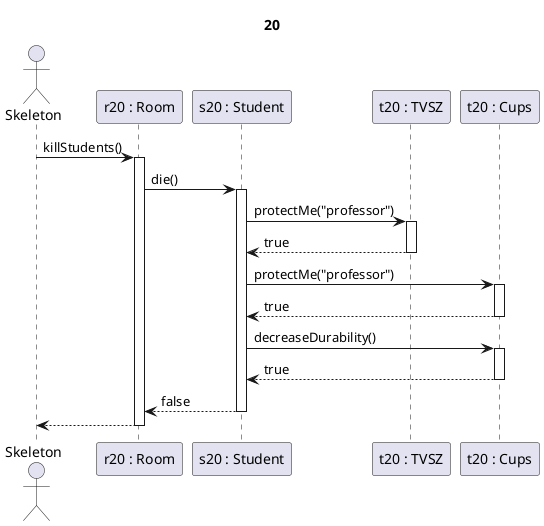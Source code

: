 @startuml oktato_tamad

title 20

actor Skeleton as sk
participant "r20 : Room" as r
participant "s20 : Student" as s
participant "t20 : TVSZ" as t
participant "t20 : Cups" as c

sk->r ++: killStudents()

r -> s ++: die()

s->t ++: protectMe("professor")
t-->s --: true

s->c ++: protectMe("professor")
c-->s --: true

s->c ++: decreaseDurability()
c-->s --: true

s-->r --: false

r-->sk --:

@enduml